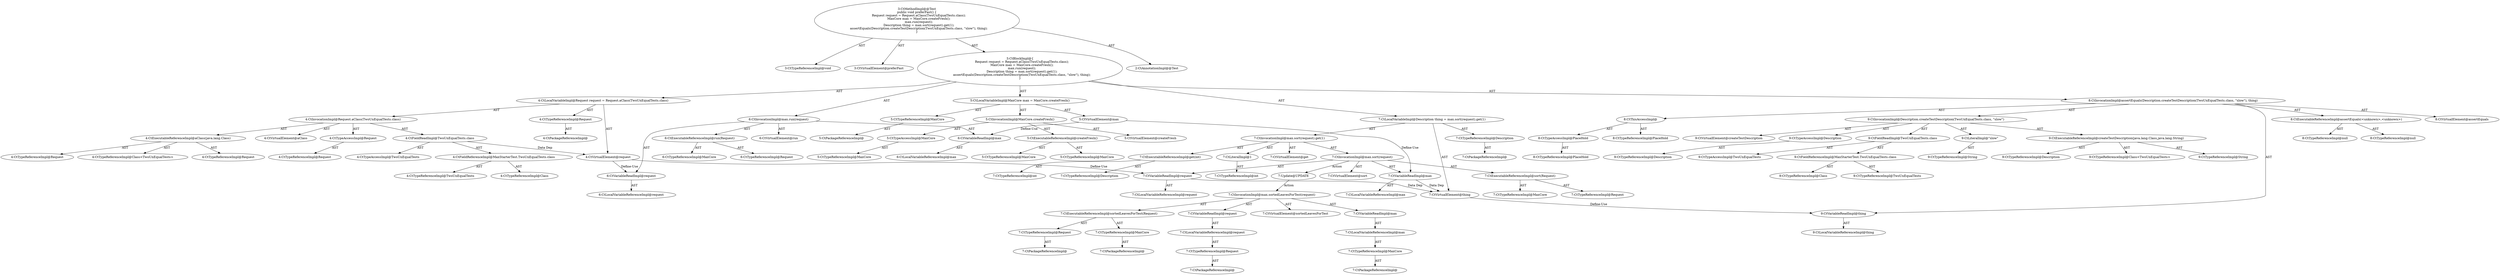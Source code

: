 digraph "preferFast#?" {
0 [label="3:CtTypeReferenceImpl@void" shape=ellipse]
1 [label="3:CtVirtualElement@preferFast" shape=ellipse]
2 [label="4:CtTypeReferenceImpl@Request" shape=ellipse]
3 [label="4:CtPackageReferenceImpl@" shape=ellipse]
4 [label="4:CtExecutableReferenceImpl@aClass(java.lang.Class)" shape=ellipse]
5 [label="4:CtTypeReferenceImpl@Request" shape=ellipse]
6 [label="4:CtTypeReferenceImpl@Request" shape=ellipse]
7 [label="4:CtTypeReferenceImpl@Class<TwoUnEqualTests>" shape=ellipse]
8 [label="4:CtVirtualElement@aClass" shape=ellipse]
9 [label="4:CtTypeAccessImpl@Request" shape=ellipse]
10 [label="4:CtTypeReferenceImpl@Request" shape=ellipse]
11 [label="4:CtFieldReferenceImpl@MaxStarterTest.TwoUnEqualTests.class" shape=ellipse]
12 [label="4:CtTypeReferenceImpl@TwoUnEqualTests" shape=ellipse]
13 [label="4:CtTypeReferenceImpl@Class" shape=ellipse]
14 [label="4:CtFieldReadImpl@TwoUnEqualTests.class" shape=ellipse]
15 [label="4:CtTypeAccessImpl@TwoUnEqualTests" shape=ellipse]
16 [label="4:CtInvocationImpl@Request.aClass(TwoUnEqualTests.class)" shape=ellipse]
17 [label="4:CtVirtualElement@request" shape=ellipse]
18 [label="4:CtLocalVariableImpl@Request request = Request.aClass(TwoUnEqualTests.class)" shape=ellipse]
19 [label="5:CtTypeReferenceImpl@MaxCore" shape=ellipse]
20 [label="5:CtPackageReferenceImpl@" shape=ellipse]
21 [label="5:CtExecutableReferenceImpl@createFresh()" shape=ellipse]
22 [label="5:CtTypeReferenceImpl@MaxCore" shape=ellipse]
23 [label="5:CtTypeReferenceImpl@MaxCore" shape=ellipse]
24 [label="5:CtVirtualElement@createFresh" shape=ellipse]
25 [label="5:CtTypeAccessImpl@MaxCore" shape=ellipse]
26 [label="5:CtTypeReferenceImpl@MaxCore" shape=ellipse]
27 [label="5:CtInvocationImpl@MaxCore.createFresh()" shape=ellipse]
28 [label="5:CtVirtualElement@max" shape=ellipse]
29 [label="5:CtLocalVariableImpl@MaxCore max = MaxCore.createFresh()" shape=ellipse]
30 [label="6:CtExecutableReferenceImpl@run(Request)" shape=ellipse]
31 [label="6:CtTypeReferenceImpl@MaxCore" shape=ellipse]
32 [label="6:CtTypeReferenceImpl@Request" shape=ellipse]
33 [label="6:CtVirtualElement@run" shape=ellipse]
34 [label="6:CtVariableReadImpl@max" shape=ellipse]
35 [label="6:CtLocalVariableReferenceImpl@max" shape=ellipse]
36 [label="6:CtVariableReadImpl@request" shape=ellipse]
37 [label="6:CtLocalVariableReferenceImpl@request" shape=ellipse]
38 [label="6:CtInvocationImpl@max.run(request)" shape=ellipse]
39 [label="7:CtTypeReferenceImpl@Description" shape=ellipse]
40 [label="7:CtPackageReferenceImpl@" shape=ellipse]
41 [label="7:CtExecutableReferenceImpl@get(int)" shape=ellipse]
42 [label="7:CtTypeReferenceImpl@Description" shape=ellipse]
43 [label="7:CtTypeReferenceImpl@int" shape=ellipse]
44 [label="7:CtVirtualElement@get" shape=ellipse]
45 [label="7:CtExecutableReferenceImpl@sort(Request)" shape=ellipse]
46 [label="7:CtTypeReferenceImpl@MaxCore" shape=ellipse]
47 [label="7:CtTypeReferenceImpl@Request" shape=ellipse]
48 [label="7:CtVirtualElement@sort" shape=ellipse]
49 [label="7:CtVariableReadImpl@max" shape=ellipse]
50 [label="7:CtLocalVariableReferenceImpl@max" shape=ellipse]
51 [label="7:CtVariableReadImpl@request" shape=ellipse]
52 [label="7:CtLocalVariableReferenceImpl@request" shape=ellipse]
53 [label="7:CtInvocationImpl@max.sort(request)" shape=ellipse]
54 [label="7:CtLiteralImpl@1" shape=ellipse]
55 [label="7:CtTypeReferenceImpl@int" shape=ellipse]
56 [label="7:CtInvocationImpl@max.sort(request).get(1)" shape=ellipse]
57 [label="7:CtVirtualElement@thing" shape=ellipse]
58 [label="7:CtLocalVariableImpl@Description thing = max.sort(request).get(1)" shape=ellipse]
59 [label="8:CtExecutableReferenceImpl@assertEquals(<unknown>,<unknown>)" shape=ellipse]
60 [label="8:CtTypeReferenceImpl@null" shape=ellipse]
61 [label="8:CtTypeReferenceImpl@null" shape=ellipse]
62 [label="8:CtVirtualElement@assertEquals" shape=ellipse]
63 [label="8:CtTypeAccessImpl@PlaceHold" shape=ellipse]
64 [label="8:CtTypeReferenceImpl@PlaceHold" shape=ellipse]
65 [label="8:CtThisAccessImpl@" shape=ellipse]
66 [label="8:CtTypeReferenceImpl@PlaceHold" shape=ellipse]
67 [label="9:CtExecutableReferenceImpl@createTestDescription(java.lang.Class,java.lang.String)" shape=ellipse]
68 [label="9:CtTypeReferenceImpl@Description" shape=ellipse]
69 [label="9:CtTypeReferenceImpl@Class<TwoUnEqualTests>" shape=ellipse]
70 [label="9:CtTypeReferenceImpl@String" shape=ellipse]
71 [label="9:CtVirtualElement@createTestDescription" shape=ellipse]
72 [label="9:CtTypeAccessImpl@Description" shape=ellipse]
73 [label="9:CtTypeReferenceImpl@Description" shape=ellipse]
74 [label="9:CtFieldReferenceImpl@MaxStarterTest.TwoUnEqualTests.class" shape=ellipse]
75 [label="9:CtTypeReferenceImpl@TwoUnEqualTests" shape=ellipse]
76 [label="9:CtTypeReferenceImpl@Class" shape=ellipse]
77 [label="9:CtFieldReadImpl@TwoUnEqualTests.class" shape=ellipse]
78 [label="9:CtTypeAccessImpl@TwoUnEqualTests" shape=ellipse]
79 [label="9:CtLiteralImpl@\"slow\"" shape=ellipse]
80 [label="9:CtTypeReferenceImpl@String" shape=ellipse]
81 [label="9:CtInvocationImpl@Description.createTestDescription(TwoUnEqualTests.class, \"slow\")" shape=ellipse]
82 [label="9:CtVariableReadImpl@thing" shape=ellipse]
83 [label="9:CtLocalVariableReferenceImpl@thing" shape=ellipse]
84 [label="8:CtInvocationImpl@assertEquals(Description.createTestDescription(TwoUnEqualTests.class, \"slow\"), thing)" shape=ellipse]
85 [label="3:CtBlockImpl@\{
    Request request = Request.aClass(TwoUnEqualTests.class);
    MaxCore max = MaxCore.createFresh();
    max.run(request);
    Description thing = max.sort(request).get(1);
    assertEquals(Description.createTestDescription(TwoUnEqualTests.class, \"slow\"), thing);
\}" shape=ellipse]
86 [label="3:CtMethodImpl@@Test
public void preferFast() \{
    Request request = Request.aClass(TwoUnEqualTests.class);
    MaxCore max = MaxCore.createFresh();
    max.run(request);
    Description thing = max.sort(request).get(1);
    assertEquals(Description.createTestDescription(TwoUnEqualTests.class, \"slow\"), thing);
\}" shape=ellipse]
87 [label="2:CtAnnotationImpl@@Test" shape=ellipse]
88 [label="7:Update@UPDATE" shape=ellipse]
89 [label="7:CtPackageReferenceImpl@" shape=ellipse]
90 [label="7:CtTypeReferenceImpl@MaxCore" shape=ellipse]
91 [label="7:CtLocalVariableReferenceImpl@max" shape=ellipse]
92 [label="7:CtVariableReadImpl@max" shape=ellipse]
93 [label="7:CtPackageReferenceImpl@" shape=ellipse]
94 [label="7:CtTypeReferenceImpl@MaxCore" shape=ellipse]
95 [label="7:CtPackageReferenceImpl@" shape=ellipse]
96 [label="7:CtTypeReferenceImpl@Request" shape=ellipse]
97 [label="7:CtExecutableReferenceImpl@sortedLeavesForTest(Request)" shape=ellipse]
98 [label="7:CtPackageReferenceImpl@" shape=ellipse]
99 [label="7:CtTypeReferenceImpl@Request" shape=ellipse]
100 [label="7:CtLocalVariableReferenceImpl@request" shape=ellipse]
101 [label="7:CtVariableReadImpl@request" shape=ellipse]
102 [label="7:CtInvocationImpl@max.sortedLeavesForTest(request)" shape=ellipse]
103 [label="7:CtVirtualElement@sortedLeavesForTest" shape=ellipse]
2 -> 3 [label="AST"];
4 -> 5 [label="AST"];
4 -> 6 [label="AST"];
4 -> 7 [label="AST"];
9 -> 10 [label="AST"];
11 -> 12 [label="AST"];
11 -> 13 [label="AST"];
14 -> 15 [label="AST"];
14 -> 11 [label="AST"];
14 -> 17 [label="Data Dep"];
16 -> 8 [label="AST"];
16 -> 9 [label="AST"];
16 -> 4 [label="AST"];
16 -> 14 [label="AST"];
17 -> 36 [label="Define-Use"];
17 -> 51 [label="Define-Use"];
18 -> 17 [label="AST"];
18 -> 2 [label="AST"];
18 -> 16 [label="AST"];
19 -> 20 [label="AST"];
21 -> 22 [label="AST"];
21 -> 23 [label="AST"];
25 -> 26 [label="AST"];
27 -> 24 [label="AST"];
27 -> 25 [label="AST"];
27 -> 21 [label="AST"];
28 -> 34 [label="Define-Use"];
28 -> 49 [label="Define-Use"];
29 -> 28 [label="AST"];
29 -> 19 [label="AST"];
29 -> 27 [label="AST"];
30 -> 31 [label="AST"];
30 -> 32 [label="AST"];
34 -> 35 [label="AST"];
36 -> 37 [label="AST"];
38 -> 33 [label="AST"];
38 -> 34 [label="AST"];
38 -> 30 [label="AST"];
38 -> 36 [label="AST"];
39 -> 40 [label="AST"];
41 -> 42 [label="AST"];
41 -> 43 [label="AST"];
45 -> 46 [label="AST"];
45 -> 47 [label="AST"];
49 -> 50 [label="AST"];
49 -> 57 [label="Data Dep"];
51 -> 52 [label="AST"];
51 -> 57 [label="Data Dep"];
53 -> 48 [label="AST"];
53 -> 49 [label="AST"];
53 -> 45 [label="AST"];
53 -> 51 [label="AST"];
53 -> 88 [label="Action"];
54 -> 55 [label="AST"];
56 -> 44 [label="AST"];
56 -> 53 [label="AST"];
56 -> 41 [label="AST"];
56 -> 54 [label="AST"];
57 -> 82 [label="Define-Use"];
58 -> 57 [label="AST"];
58 -> 39 [label="AST"];
58 -> 56 [label="AST"];
59 -> 60 [label="AST"];
59 -> 61 [label="AST"];
63 -> 64 [label="AST"];
65 -> 66 [label="AST"];
65 -> 63 [label="AST"];
67 -> 68 [label="AST"];
67 -> 69 [label="AST"];
67 -> 70 [label="AST"];
72 -> 73 [label="AST"];
74 -> 75 [label="AST"];
74 -> 76 [label="AST"];
77 -> 78 [label="AST"];
77 -> 74 [label="AST"];
79 -> 80 [label="AST"];
81 -> 71 [label="AST"];
81 -> 72 [label="AST"];
81 -> 67 [label="AST"];
81 -> 77 [label="AST"];
81 -> 79 [label="AST"];
82 -> 83 [label="AST"];
84 -> 62 [label="AST"];
84 -> 65 [label="AST"];
84 -> 59 [label="AST"];
84 -> 81 [label="AST"];
84 -> 82 [label="AST"];
85 -> 18 [label="AST"];
85 -> 29 [label="AST"];
85 -> 38 [label="AST"];
85 -> 58 [label="AST"];
85 -> 84 [label="AST"];
86 -> 1 [label="AST"];
86 -> 87 [label="AST"];
86 -> 0 [label="AST"];
86 -> 85 [label="AST"];
88 -> 102 [label="Action"];
90 -> 89 [label="AST"];
91 -> 90 [label="AST"];
92 -> 91 [label="AST"];
94 -> 93 [label="AST"];
96 -> 95 [label="AST"];
97 -> 94 [label="AST"];
97 -> 96 [label="AST"];
99 -> 98 [label="AST"];
100 -> 99 [label="AST"];
101 -> 100 [label="AST"];
102 -> 103 [label="AST"];
102 -> 92 [label="AST"];
102 -> 97 [label="AST"];
102 -> 101 [label="AST"];
}